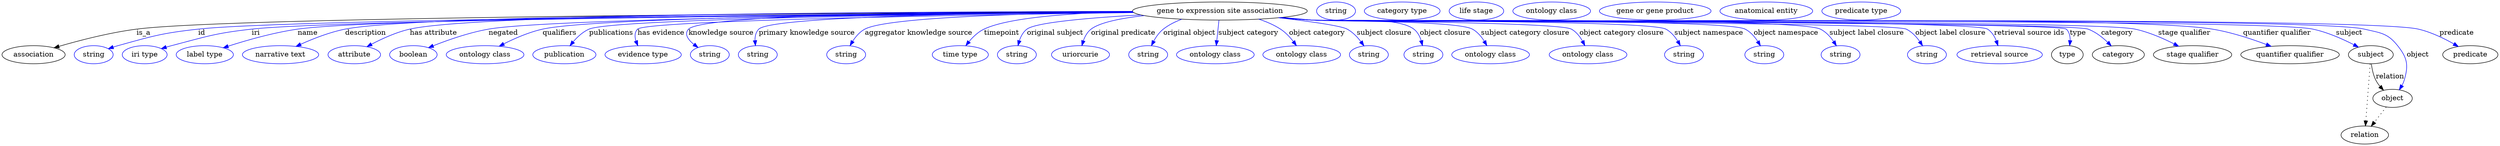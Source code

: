 digraph {
	graph [bb="0,0,4940,283"];
	node [label="\N"];
	"gene to expression site association"	[height=0.5,
		label="gene to expression site association",
		pos="2409.4,265",
		width=4.8024];
	association	[height=0.5,
		pos="62.394,178",
		width=1.7332];
	"gene to expression site association" -> association	[label=is_a,
		lp="280.39,221.5",
		pos="e,102.91,191.78 2237,263.4 1762.4,261.45 458.99,253.85 266.39,229 213.11,222.12 153.58,206.6 112.64,194.66"];
	id	[color=blue,
		height=0.5,
		label=string,
		pos="181.39,178",
		width=1.0652];
	"gene to expression site association" -> id	[color=blue,
		label=id,
		lp="395.39,221.5",
		pos="e,210.38,189.98 2237.5,262.87 1782.5,259.61 569.15,249.14 388.39,229 316.67,221.01 298.9,215.43 229.39,196 226.29,195.13 223.09,\
194.17 219.89,193.15",
		style=solid];
	iri	[color=blue,
		height=0.5,
		label="iri type",
		pos="282.39,178",
		width=1.2277];
	"gene to expression site association" -> iri	[color=blue,
		label=iri,
		lp="501.39,221.5",
		pos="e,315.32,190.15 2237.8,262.71 1799.9,259.14 663.61,248.16 493.39,229 422.11,220.98 404.75,214.31 335.39,196 332.02,195.11 328.55,\
194.13 325.07,193.11",
		style=solid];
	name	[color=blue,
		height=0.5,
		label="label type",
		pos="401.39,178",
		width=1.5707];
	"gene to expression site association" -> name	[color=blue,
		label=name,
		lp="604.39,221.5",
		pos="e,437.98,191.88 2237.4,263.13 1814.1,260.63 744.81,252.09 584.39,229 537.02,222.18 484.45,206.99 447.86,195.13",
		style=solid];
	description	[color=blue,
		height=0.5,
		label="narrative text",
		pos="551.39,178",
		width=2.0943];
	"gene to expression site association" -> description	[color=blue,
		label=description,
		lp="717.89,221.5",
		pos="e,581.52,194.51 2236.7,264 1828.4,263.5 827.02,259.17 677.39,229 647.25,222.92 615.06,210.02 590.76,198.85",
		style=solid];
	"has attribute"	[color=blue,
		height=0.5,
		label=attribute,
		pos="696.39,178",
		width=1.4443];
	"gene to expression site association" -> "has attribute"	[color=blue,
		label="has attribute",
		lp="852.39,221.5",
		pos="e,721.33,194.02 2236.5,264.19 1850.6,264.04 941.63,260.32 805.39,229 778.88,222.91 751.04,210.01 730.13,198.84",
		style=solid];
	negated	[color=blue,
		height=0.5,
		label=boolean,
		pos="813.39,178",
		width=1.2999];
	"gene to expression site association" -> negated	[color=blue,
		label=negated,
		lp="990.39,221.5",
		pos="e,843.03,191.98 2237.6,262.75 1881.1,259.73 1083.8,250.64 961.39,229 923.36,222.28 881.85,207.56 852.49,195.83",
		style=solid];
	qualifiers	[color=blue,
		height=0.5,
		label="ontology class",
		pos="954.39,178",
		width=2.1304];
	"gene to expression site association" -> qualifiers	[color=blue,
		label=qualifiers,
		lp="1101.9,221.5",
		pos="e,982.39,194.95 2237.1,263.21 1900.7,261.11 1179.3,253.77 1068.4,229 1041.6,223.01 1013.3,210.63 991.57,199.69",
		style=solid];
	publications	[color=blue,
		height=0.5,
		label=publication,
		pos="1111.4,178",
		width=1.7332];
	"gene to expression site association" -> publications	[color=blue,
		label=publications,
		lp="1204.4,221.5",
		pos="e,1122.5,195.81 2238.1,262.58 1907.3,259.38 1208.8,250.15 1160.4,229 1148,223.6 1137.2,213.49 1128.9,203.77",
		style=solid];
	"has evidence"	[color=blue,
		height=0.5,
		label="evidence type",
		pos="1267.4,178",
		width=2.0943];
	"gene to expression site association" -> "has evidence"	[color=blue,
		label="has evidence",
		lp="1302.9,221.5",
		pos="e,1256.9,195.94 2238.9,261.86 1922.1,257.46 1273.2,246.37 1256.4,229 1250.3,222.7 1250.5,213.81 1253.1,205.27",
		style=solid];
	"knowledge source"	[color=blue,
		height=0.5,
		label=string,
		pos="1399.4,178",
		width=1.0652];
	"gene to expression site association" -> "knowledge source"	[color=blue,
		label="knowledge source",
		lp="1421.9,221.5",
		pos="e,1376.1,192.38 2236.5,264.44 1945.8,264.31 1387.4,260.01 1357.4,229 1348.1,219.4 1356.3,208.05 1367.8,198.59",
		style=solid];
	"primary knowledge source"	[color=blue,
		height=0.5,
		label=string,
		pos="1494.4,178",
		width=1.0652];
	"gene to expression site association" -> "primary knowledge source"	[color=blue,
		label="primary knowledge source",
		lp="1591.4,221.5",
		pos="e,1489.8,196.16 2237.1,263.35 1979.8,261.54 1522.1,254.7 1496.4,229 1490.5,223.13 1488.7,214.67 1488.8,206.37",
		style=solid];
	"aggregator knowledge source"	[color=blue,
		height=0.5,
		label=string,
		pos="1669.4,178",
		width=1.0652];
	"gene to expression site association" -> "aggregator knowledge source"	[color=blue,
		label="aggregator knowledge source",
		lp="1812.9,221.5",
		pos="e,1677.1,196.1 2237.2,263.07 2044.1,260.83 1751.9,253.4 1706.4,229 1696.3,223.59 1688.2,214.08 1682.2,204.79",
		style=solid];
	timepoint	[color=blue,
		height=0.5,
		label="time type",
		pos="1895.4,178",
		width=1.5346];
	"gene to expression site association" -> timepoint	[color=blue,
		label=timepoint,
		lp="1977.4,221.5",
		pos="e,1906.3,196.07 2236.7,263.98 2125.7,261.52 1993.2,253.26 1942.4,229 1930.8,223.44 1920.6,213.64 1912.7,204.18",
		style=solid];
	"original subject"	[color=blue,
		height=0.5,
		label=string,
		pos="2007.4,178",
		width=1.0652];
	"gene to expression site association" -> "original subject"	[color=blue,
		label="original subject",
		lp="2083.4,221.5",
		pos="e,2009.6,196.16 2252.7,257.32 2155.6,251.85 2045.8,242.75 2027.4,229 2020,223.46 2015.3,214.7 2012.3,206.06",
		style=solid];
	"original predicate"	[color=blue,
		height=0.5,
		label=uriorcurie,
		pos="2133.4,178",
		width=1.5887];
	"gene to expression site association" -> "original predicate"	[color=blue,
		label="original predicate",
		lp="2217.9,221.5",
		pos="e,2136.1,196.03 2259.8,255.93 2214.5,250.84 2172,242.54 2154.4,229 2147,223.31 2142.2,214.53 2139,205.9",
		style=solid];
	"original object"	[color=blue,
		height=0.5,
		label=string,
		pos="2267.4,178",
		width=1.0652];
	"gene to expression site association" -> "original object"	[color=blue,
		label="original object",
		lp="2348.9,221.5",
		pos="e,2273.9,196.05 2333.9,248.74 2320.9,243.86 2308.1,237.44 2297.4,229 2289.4,222.75 2283.1,213.76 2278.4,205.13",
		style=solid];
	"subject category"	[color=blue,
		height=0.5,
		label="ontology class",
		pos="2400.4,178",
		width=2.1304];
	"gene to expression site association" -> "subject category"	[color=blue,
		label="subject category",
		lp="2465.9,221.5",
		pos="e,2402.2,196.18 2407.6,246.8 2406.3,235.16 2404.7,219.55 2403.3,206.24",
		style=solid];
	"object category"	[color=blue,
		height=0.5,
		label="ontology class",
		pos="2571.4,178",
		width=2.1304];
	"gene to expression site association" -> "object category"	[color=blue,
		label="object category",
		lp="2601.9,221.5",
		pos="e,2560.9,196.11 2486.3,248.87 2501.3,243.95 2516.4,237.48 2529.4,229 2539.2,222.62 2547.9,213.27 2554.8,204.38",
		style=solid];
	"subject closure"	[color=blue,
		height=0.5,
		label=string,
		pos="2704.4,178",
		width=1.0652];
	"gene to expression site association" -> "subject closure"	[color=blue,
		label="subject closure",
		lp="2734.9,221.5",
		pos="e,2694.6,195.77 2525.7,251.62 2585.7,244.55 2649,235.78 2661.4,229 2672.2,223.12 2681.5,213.4 2688.6,204.09",
		style=solid];
	"object closure"	[color=blue,
		height=0.5,
		label=string,
		pos="2812.4,178",
		width=1.0652];
	"gene to expression site association" -> "object closure"	[color=blue,
		label="object closure",
		lp="2855.4,221.5",
		pos="e,2810.5,196.14 2533.2,252.36 2552.7,250.55 2572.6,248.72 2591.4,247 2636.3,242.9 2757.5,256.21 2793.4,229 2800.7,223.44 2805.2,\
214.68 2808,206.04",
		style=solid];
	"subject category closure"	[color=blue,
		height=0.5,
		label="ontology class",
		pos="2945.4,178",
		width=2.1304];
	"gene to expression site association" -> "subject category closure"	[color=blue,
		label="subject category closure",
		lp="3013.9,221.5",
		pos="e,2938,196.06 2530.2,252.09 2550.6,250.26 2571.6,248.48 2591.4,247 2626.7,244.35 2878.4,246.02 2909.4,229 2919.2,223.6 2927.1,214.22 \
2932.9,205.03",
		style=solid];
	"object category closure"	[color=blue,
		height=0.5,
		label="ontology class",
		pos="3138.4,178",
		width=2.1304];
	"gene to expression site association" -> "object category closure"	[color=blue,
		label="object category closure",
		lp="3204.9,221.5",
		pos="e,3132,196.11 2528.3,251.89 2549.3,250.04 2571,248.31 2591.4,247 2619.9,245.17 3080.5,242.98 3105.4,229 3114.9,223.66 3122.2,214.29 \
3127.4,205.09",
		style=solid];
	"subject namespace"	[color=blue,
		height=0.5,
		label=string,
		pos="3328.4,178",
		width=1.0652];
	"gene to expression site association" -> "subject namespace"	[color=blue,
		label="subject namespace",
		lp="3377.4,221.5",
		pos="e,3321.3,195.69 2527.3,251.82 2548.6,249.95 2570.6,248.23 2591.4,247 2630.3,244.69 3258,247.2 3292.4,229 3302.6,223.62 3310.6,213.93 \
3316.4,204.5",
		style=solid];
	"object namespace"	[color=blue,
		height=0.5,
		label=string,
		pos="3487.4,178",
		width=1.0652];
	"gene to expression site association" -> "object namespace"	[color=blue,
		label="object namespace",
		lp="3530.4,221.5",
		pos="e,3479.7,195.74 2526.8,251.78 2548.3,249.9 2570.5,248.19 2591.4,247 2639,244.28 3406.9,250.63 3449.4,229 3459.8,223.68 3468.2,213.99 \
3474.4,204.56",
		style=solid];
	"subject label closure"	[color=blue,
		height=0.5,
		label=string,
		pos="3638.4,178",
		width=1.0652];
	"gene to expression site association" -> "subject label closure"	[color=blue,
		label="subject label closure",
		lp="3690.4,221.5",
		pos="e,3630.1,195.77 2526.8,251.73 2548.3,249.85 2570.5,248.16 2591.4,247 2647.3,243.9 3548.2,253.69 3598.4,229 3609.2,223.67 3618.1,\
213.85 3624.7,204.31",
		style=solid];
	"object label closure"	[color=blue,
		height=0.5,
		label=string,
		pos="3809.4,178",
		width=1.0652];
	"gene to expression site association" -> "object label closure"	[color=blue,
		label="object label closure",
		lp="3855.9,221.5",
		pos="e,3800.8,195.79 2526.3,251.73 2547.9,249.84 2570.3,248.14 2591.4,247 2624,245.23 3738.9,243.21 3768.4,229 3779.4,223.7 3788.4,213.88 \
3795.2,204.34",
		style=solid];
	"retrieval source ids"	[color=blue,
		height=0.5,
		label="retrieval source",
		pos="3953.4,178",
		width=2.347];
	"gene to expression site association" -> "retrieval source ids"	[color=blue,
		label="retrieval source ids",
		lp="4011.9,221.5",
		pos="e,3950.1,196.03 2526.3,251.69 2547.9,249.81 2570.3,248.12 2591.4,247 2628.5,245.02 3898.1,249.01 3929.4,229 3937.7,223.67 3943.3,\
214.56 3946.9,205.56",
		style=solid];
	type	[height=0.5,
		pos="4087.4,178",
		width=0.86659];
	"gene to expression site association" -> type	[color=blue,
		label=type,
		lp="4108.4,221.5",
		pos="e,4092.1,196.23 2526.3,251.67 2547.9,249.79 2570.3,248.11 2591.4,247 2612.1,245.91 4070.5,243.47 4085.4,229 4091.4,223.14 4093.2,\
214.58 4093,206.19",
		style=solid];
	category	[height=0.5,
		pos="4188.4,178",
		width=1.4263];
	"gene to expression site association" -> category	[color=blue,
		label=category,
		lp="4185.9,221.5",
		pos="e,4174.5,195.46 2526.3,251.66 2547.9,249.78 2570.3,248.11 2591.4,247 2634,244.76 4088.3,243.77 4128.4,229 4143.1,223.56 4156.8,212.81 \
4167.4,202.66",
		style=solid];
	"stage qualifier"	[height=0.5,
		pos="4335.4,178",
		width=2.1484];
	"gene to expression site association" -> "stage qualifier"	[color=blue,
		label="stage qualifier",
		lp="4318.9,221.5",
		pos="e,4307.9,194.84 2526.3,251.65 2547.9,249.77 2570.3,248.1 2591.4,247 2681.8,242.28 4132.9,248.07 4221.4,229 4248.6,223.15 4277.2,\
210.55 4299,199.47",
		style=solid];
	"quantifier qualifier"	[height=0.5,
		pos="4528.4,178",
		width=2.7081];
	"gene to expression site association" -> "quantifier qualifier"	[color=blue,
		label="quantifier qualifier",
		lp="4502.4,221.5",
		pos="e,4490.9,194.73 2525.8,251.68 2547.6,249.78 2570.2,248.1 2591.4,247 2789.3,236.78 4178.9,260.96 4374.4,229 4411.3,222.96 4451.5,\
209.69 4481.5,198.33",
		style=solid];
	subject	[height=0.5,
		pos="4688.4,178",
		width=1.2277];
	"gene to expression site association" -> subject	[color=blue,
		label=subject,
		lp="4645.4,221.5",
		pos="e,4663.8,193.17 2525.8,251.66 2547.6,249.77 2570.2,248.09 2591.4,247 2701.4,241.37 4465.7,251.91 4573.4,229 4602.1,222.9 4632.4,\
209.36 4654.7,197.92",
		style=solid];
	object	[height=0.5,
		pos="4731.4,91",
		width=1.0832];
	"gene to expression site association" -> object	[color=blue,
		label=object,
		lp="4781.4,178",
		pos="e,4744.8,108.09 2525.8,251.65 2547.6,249.76 2570.2,248.08 2591.4,247 2707,241.11 4562.8,256.09 4675.4,229 4707.3,221.33 4721,221.67 \
4741.4,196 4760.8,171.57 4763.3,156.9 4754.4,127 4753.4,123.55 4751.9,120.13 4750.1,116.85",
		style=solid];
	predicate	[height=0.5,
		pos="4885.4,178",
		width=1.5165];
	"gene to expression site association" -> predicate	[color=blue,
		label=predicate,
		lp="4858.4,221.5",
		pos="e,4861.6,194.36 2525.8,251.64 2547.6,249.75 2570.2,248.08 2591.4,247 2713,240.83 4663.9,256.76 4782.4,229 4807.3,223.17 4833.2,210.57 \
4852.8,199.49",
		style=solid];
	association_type	[color=blue,
		height=0.5,
		label=string,
		pos="2638.4,265",
		width=1.0652];
	association_category	[color=blue,
		height=0.5,
		label="category type",
		pos="2769.4,265",
		width=2.0762];
	"gene to expression site association_stage qualifier"	[color=blue,
		height=0.5,
		label="life stage",
		pos="2916.4,265",
		width=1.4985];
	"gene to expression site association_quantifier qualifier"	[color=blue,
		height=0.5,
		label="ontology class",
		pos="3065.4,265",
		width=2.1304];
	subject -> object	[label=relation,
		lp="4726.4,134.5",
		pos="e,4713.5,107.23 4689.5,159.55 4690.7,149.57 4693.2,137.07 4698.4,127 4700.6,122.68 4703.5,118.52 4706.7,114.66"];
	relation	[height=0.5,
		pos="4676.4,18",
		width=1.2999];
	subject -> relation	[pos="e,4677.7,36.188 4687.1,159.79 4685,132.48 4681,78.994 4678.5,46.38",
		style=dotted];
	"gene to expression site association_subject"	[color=blue,
		height=0.5,
		label="gene or gene product",
		pos="3270.4,265",
		width=3.0692];
	object -> relation	[pos="e,4689.2,35.54 4718.9,73.889 4712,64.939 4703.2,53.617 4695.4,43.584",
		style=dotted];
	"gene to expression site association_object"	[color=blue,
		height=0.5,
		label="anatomical entity",
		pos="3490.4,265",
		width=2.5456];
	"gene to expression site association_predicate"	[color=blue,
		height=0.5,
		label="predicate type",
		pos="3678.4,265",
		width=2.1665];
}
